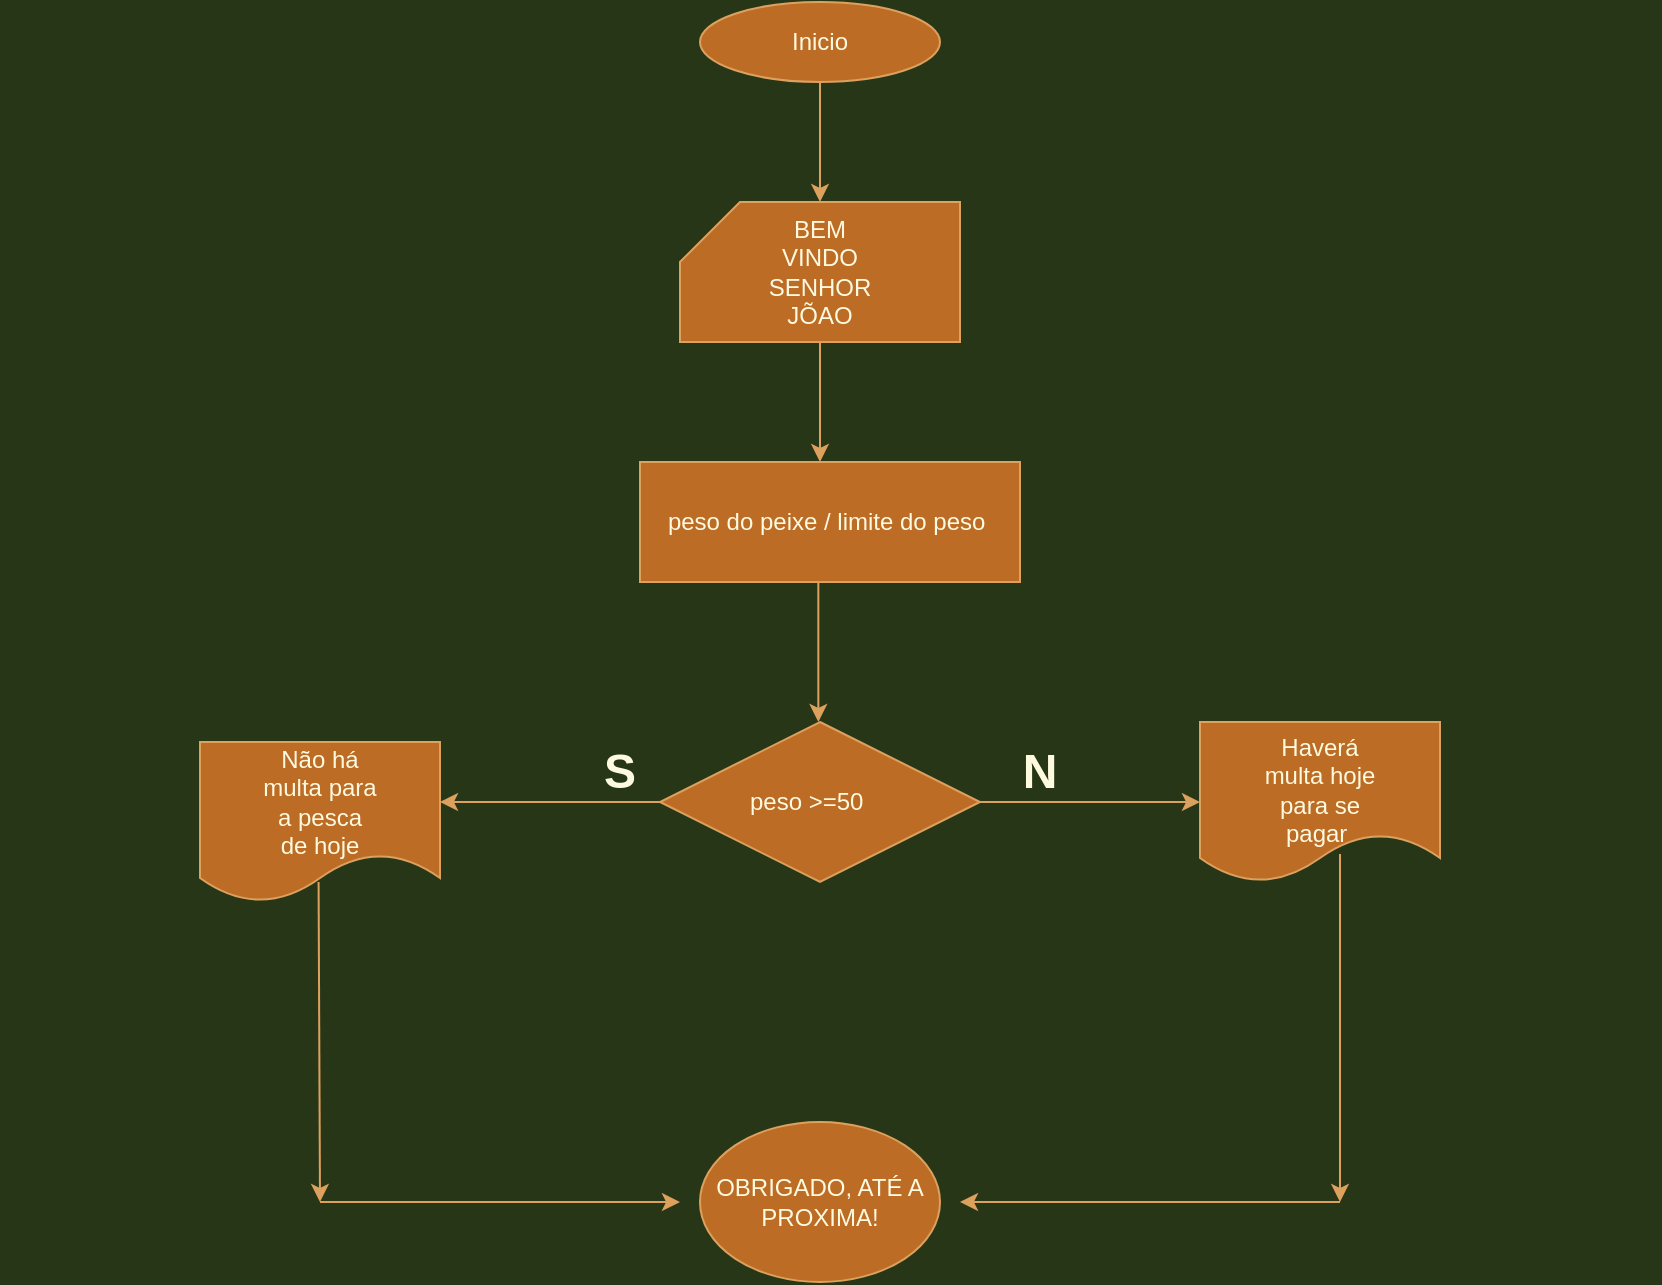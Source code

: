 <mxfile version="18.0.4" type="github">
  <diagram id="BXfz2hlKpCNt6aij2-pc" name="Page-1">
    <mxGraphModel dx="1950" dy="656" grid="1" gridSize="10" guides="1" tooltips="1" connect="1" arrows="1" fold="1" page="1" pageScale="1" pageWidth="827" pageHeight="1169" background="#283618" math="0" shadow="0">
      <root>
        <mxCell id="0" />
        <mxCell id="1" parent="0" />
        <mxCell id="sbeRR9fG53_bN65uMO-6-1" value="Inicio" style="ellipse;whiteSpace=wrap;html=1;fillColor=#BC6C25;strokeColor=#DDA15E;fontColor=#FEFAE0;" vertex="1" parent="1">
          <mxGeometry x="320" y="40" width="120" height="40" as="geometry" />
        </mxCell>
        <mxCell id="sbeRR9fG53_bN65uMO-6-2" value="" style="endArrow=classic;html=1;rounded=0;exitX=0.5;exitY=1;exitDx=0;exitDy=0;labelBackgroundColor=#283618;strokeColor=#DDA15E;fontColor=#FEFAE0;" edge="1" parent="1" source="sbeRR9fG53_bN65uMO-6-1">
          <mxGeometry width="50" height="50" relative="1" as="geometry">
            <mxPoint x="380" y="280" as="sourcePoint" />
            <mxPoint x="380" y="140" as="targetPoint" />
          </mxGeometry>
        </mxCell>
        <mxCell id="sbeRR9fG53_bN65uMO-6-6" value="" style="shape=card;whiteSpace=wrap;html=1;fillColor=#BC6C25;strokeColor=#DDA15E;fontColor=#FEFAE0;" vertex="1" parent="1">
          <mxGeometry x="310" y="140" width="140" height="70" as="geometry" />
        </mxCell>
        <mxCell id="sbeRR9fG53_bN65uMO-6-8" value="" style="endArrow=classic;html=1;rounded=0;exitX=0.5;exitY=1;exitDx=0;exitDy=0;exitPerimeter=0;labelBackgroundColor=#283618;strokeColor=#DDA15E;fontColor=#FEFAE0;" edge="1" parent="1" source="sbeRR9fG53_bN65uMO-6-6">
          <mxGeometry width="50" height="50" relative="1" as="geometry">
            <mxPoint x="380" y="260" as="sourcePoint" />
            <mxPoint x="380" y="270" as="targetPoint" />
          </mxGeometry>
        </mxCell>
        <mxCell id="sbeRR9fG53_bN65uMO-6-9" value="BEM VINDO SENHOR JÕAO" style="text;html=1;strokeColor=none;fillColor=none;align=center;verticalAlign=middle;whiteSpace=wrap;rounded=0;fontColor=#FEFAE0;" vertex="1" parent="1">
          <mxGeometry x="350" y="160" width="60" height="30" as="geometry" />
        </mxCell>
        <mxCell id="sbeRR9fG53_bN65uMO-6-14" value="" style="endArrow=classic;html=1;rounded=0;labelBackgroundColor=#283618;strokeColor=#DDA15E;fontColor=#FEFAE0;" edge="1" parent="1">
          <mxGeometry width="50" height="50" relative="1" as="geometry">
            <mxPoint x="379.17" y="320" as="sourcePoint" />
            <mxPoint x="379.17" y="400" as="targetPoint" />
          </mxGeometry>
        </mxCell>
        <mxCell id="sbeRR9fG53_bN65uMO-6-15" value="" style="rhombus;whiteSpace=wrap;html=1;fillColor=#BC6C25;strokeColor=#DDA15E;fontColor=#FEFAE0;" vertex="1" parent="1">
          <mxGeometry x="300" y="400" width="160" height="80" as="geometry" />
        </mxCell>
        <mxCell id="sbeRR9fG53_bN65uMO-6-16" value="peso &amp;gt;=50&amp;nbsp;" style="text;html=1;strokeColor=none;fillColor=none;align=center;verticalAlign=middle;whiteSpace=wrap;rounded=0;fontColor=#FEFAE0;" vertex="1" parent="1">
          <mxGeometry x="320" y="425" width="110" height="30" as="geometry" />
        </mxCell>
        <mxCell id="sbeRR9fG53_bN65uMO-6-17" value="" style="endArrow=classic;html=1;rounded=0;labelBackgroundColor=#283618;strokeColor=#DDA15E;fontColor=#FEFAE0;" edge="1" parent="1" source="sbeRR9fG53_bN65uMO-6-15">
          <mxGeometry width="50" height="50" relative="1" as="geometry">
            <mxPoint x="360" y="640" as="sourcePoint" />
            <mxPoint x="190" y="440" as="targetPoint" />
            <Array as="points" />
          </mxGeometry>
        </mxCell>
        <mxCell id="sbeRR9fG53_bN65uMO-6-19" value="" style="endArrow=classic;html=1;rounded=0;exitX=1;exitY=0.5;exitDx=0;exitDy=0;labelBackgroundColor=#283618;strokeColor=#DDA15E;fontColor=#FEFAE0;" edge="1" parent="1" source="sbeRR9fG53_bN65uMO-6-15">
          <mxGeometry width="50" height="50" relative="1" as="geometry">
            <mxPoint x="360" y="640" as="sourcePoint" />
            <mxPoint x="570" y="440" as="targetPoint" />
          </mxGeometry>
        </mxCell>
        <mxCell id="sbeRR9fG53_bN65uMO-6-20" value="&lt;h1&gt;N&lt;/h1&gt;" style="text;html=1;strokeColor=none;fillColor=none;align=center;verticalAlign=middle;whiteSpace=wrap;rounded=0;fontColor=#FEFAE0;" vertex="1" parent="1">
          <mxGeometry x="460" y="410" width="60" height="30" as="geometry" />
        </mxCell>
        <mxCell id="sbeRR9fG53_bN65uMO-6-22" value="&lt;h1&gt;S&lt;/h1&gt;" style="text;html=1;strokeColor=none;fillColor=none;align=center;verticalAlign=middle;whiteSpace=wrap;rounded=0;fontColor=#FEFAE0;" vertex="1" parent="1">
          <mxGeometry x="250" y="410" width="60" height="30" as="geometry" />
        </mxCell>
        <mxCell id="sbeRR9fG53_bN65uMO-6-23" value="" style="shape=document;whiteSpace=wrap;html=1;boundedLbl=1;fillColor=#BC6C25;strokeColor=#DDA15E;fontColor=#FEFAE0;" vertex="1" parent="1">
          <mxGeometry x="70" y="410" width="120" height="80" as="geometry" />
        </mxCell>
        <mxCell id="sbeRR9fG53_bN65uMO-6-28" value="Text" style="text;html=1;strokeColor=none;fillColor=none;align=center;verticalAlign=middle;whiteSpace=wrap;rounded=0;fontColor=#FEFAE0;" vertex="1" parent="1">
          <mxGeometry x="350" y="285" width="60" height="30" as="geometry" />
        </mxCell>
        <mxCell id="sbeRR9fG53_bN65uMO-6-32" value="" style="rounded=0;whiteSpace=wrap;html=1;fillColor=#BC6C25;strokeColor=#DDA15E;fontColor=#FEFAE0;" vertex="1" parent="1">
          <mxGeometry x="290" y="270" width="190" height="60" as="geometry" />
        </mxCell>
        <mxCell id="sbeRR9fG53_bN65uMO-6-34" value="&lt;div style=&quot;text-align: start;&quot;&gt;&lt;font face=&quot;monospace&quot;&gt;&lt;span style=&quot;caret-color: rgba(0, 0, 0, 0); color: rgba(0, 0, 0, 0); font-size: 0px;&quot;&gt;PE&lt;/span&gt;&lt;/font&gt;&lt;/div&gt;" style="text;html=1;strokeColor=none;fillColor=none;align=center;verticalAlign=middle;whiteSpace=wrap;rounded=0;fontColor=#FEFAE0;" vertex="1" parent="1">
          <mxGeometry x="320" y="287.5" width="120" height="25" as="geometry" />
        </mxCell>
        <mxCell id="sbeRR9fG53_bN65uMO-6-39" value="" style="shape=document;whiteSpace=wrap;html=1;boundedLbl=1;fillColor=#BC6C25;strokeColor=#DDA15E;fontColor=#FEFAE0;" vertex="1" parent="1">
          <mxGeometry x="570" y="400" width="120" height="80" as="geometry" />
        </mxCell>
        <mxCell id="sbeRR9fG53_bN65uMO-6-41" value="Não há multa para a pesca de hoje" style="text;html=1;strokeColor=none;fillColor=none;align=center;verticalAlign=middle;whiteSpace=wrap;rounded=0;fontColor=#FEFAE0;" vertex="1" parent="1">
          <mxGeometry x="100" y="425" width="60" height="30" as="geometry" />
        </mxCell>
        <mxCell id="sbeRR9fG53_bN65uMO-6-43" value="Haverá multa hoje para se pagar&amp;nbsp;" style="text;html=1;strokeColor=none;fillColor=none;align=center;verticalAlign=middle;whiteSpace=wrap;rounded=0;fontColor=#FEFAE0;" vertex="1" parent="1">
          <mxGeometry x="600" y="419" width="60" height="30" as="geometry" />
        </mxCell>
        <mxCell id="sbeRR9fG53_bN65uMO-6-45" value="" style="endArrow=classic;html=1;rounded=0;labelBackgroundColor=#283618;strokeColor=#DDA15E;fontColor=#FEFAE0;" edge="1" parent="1">
          <mxGeometry width="50" height="50" relative="1" as="geometry">
            <mxPoint x="640" y="466" as="sourcePoint" />
            <mxPoint x="640" y="640" as="targetPoint" />
          </mxGeometry>
        </mxCell>
        <mxCell id="sbeRR9fG53_bN65uMO-6-47" value="" style="endArrow=classic;html=1;rounded=0;labelBackgroundColor=#283618;strokeColor=#DDA15E;fontColor=#FEFAE0;" edge="1" parent="1">
          <mxGeometry width="50" height="50" relative="1" as="geometry">
            <mxPoint x="129.29" y="480" as="sourcePoint" />
            <mxPoint x="130" y="640" as="targetPoint" />
          </mxGeometry>
        </mxCell>
        <mxCell id="sbeRR9fG53_bN65uMO-6-48" value="OBRIGADO, ATÉ A PROXIMA!" style="ellipse;whiteSpace=wrap;html=1;fillColor=#BC6C25;strokeColor=#DDA15E;fontColor=#FEFAE0;" vertex="1" parent="1">
          <mxGeometry x="320" y="600" width="120" height="80" as="geometry" />
        </mxCell>
        <mxCell id="sbeRR9fG53_bN65uMO-6-49" value="" style="endArrow=classic;html=1;rounded=0;labelBackgroundColor=#283618;strokeColor=#DDA15E;fontColor=#FEFAE0;" edge="1" parent="1">
          <mxGeometry width="50" height="50" relative="1" as="geometry">
            <mxPoint x="640" y="640" as="sourcePoint" />
            <mxPoint x="450" y="640" as="targetPoint" />
          </mxGeometry>
        </mxCell>
        <mxCell id="sbeRR9fG53_bN65uMO-6-50" value="" style="endArrow=classic;html=1;rounded=0;labelBackgroundColor=#283618;strokeColor=#DDA15E;fontColor=#FEFAE0;" edge="1" parent="1">
          <mxGeometry width="50" height="50" relative="1" as="geometry">
            <mxPoint x="130" y="640" as="sourcePoint" />
            <mxPoint x="310" y="640" as="targetPoint" />
          </mxGeometry>
        </mxCell>
        <mxCell id="sbeRR9fG53_bN65uMO-6-52" value="peso do peixe / limite do peso&amp;nbsp;" style="text;html=1;strokeColor=none;fillColor=none;align=center;verticalAlign=middle;whiteSpace=wrap;rounded=0;fontColor=#FEFAE0;" vertex="1" parent="1">
          <mxGeometry x="-30" y="285" width="830" height="30" as="geometry" />
        </mxCell>
      </root>
    </mxGraphModel>
  </diagram>
</mxfile>
